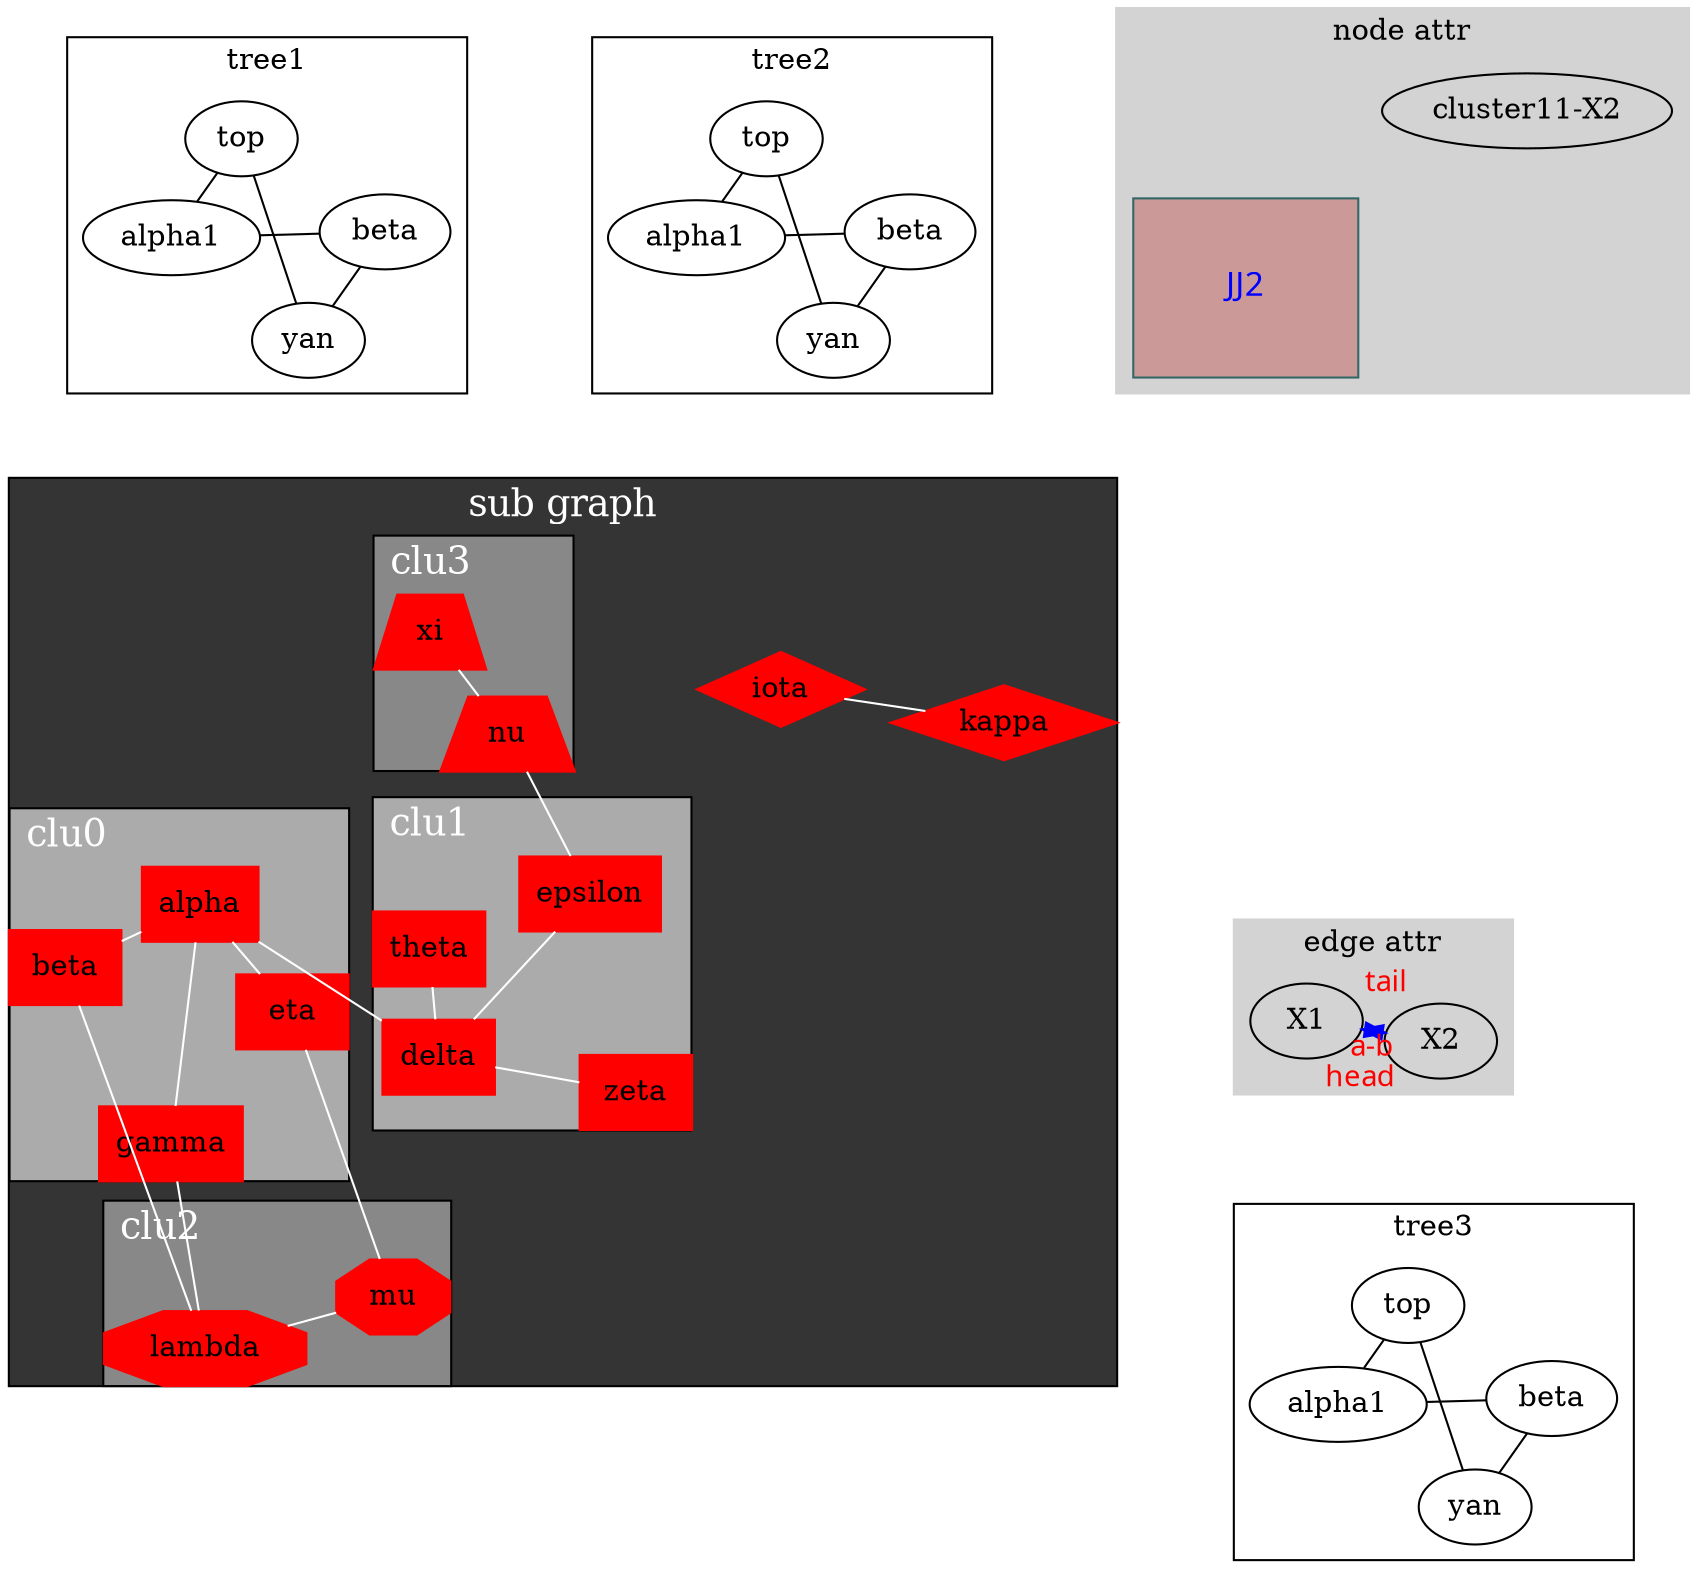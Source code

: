 graph ni {
	layout=fdp
	subgraph cluster11 {
		color=lightgrey style=filled
		label="node attr"
		"cluster11-X1" [label=JJ2 color="#336666" fillcolor="#CC9999" fixedsize=true fontcolor=blue fontname="Migu 1M" fontsize=16 height=1.2 shape=box style="solid,filled" width=1.5]
		"cluster11-X2"
	}
	subgraph cluster10 {
		color=lightgrey style=filled
		label="edge attr"
		ranksep=1.1
		"cluster10-X1" [label=X1]
		"cluster10-X2" [label=X2]
		"cluster10-X1" -- "cluster10-X2" [label="a-b" arrowhead=normal arrowsize=1 arrowtail=normal color=blue dir=both fontcolor=red fontname="Migu 1M" fontsize=14 headlabel=head labelangle=70 labeldistance=2.5 labelfloat=true style=solid taillabel=tail weight=5]
	}
	subgraph cluster12 {
		node [color=red style="solid,filled"]
		edge [color=white]
		label="sub graph"
		labelloc=t
		labeljust=c
		bgcolor="#343434"
		fontcolor=white
		fontsize=18
		style=filled
		rankdir=TB
		margin=0.2
		nodesep=0.5
		ranksep=0.8
		compound=true
		subgraph cluster_0 {
			label=clu0
			labelloc=t
			labeljust=l
			fillcolor="#ababab"
			alpha [label=alpha shape=box]
			beta [label=beta shape=box]
			gamma [label=gamma shape=box]
			eta [label=eta shape=box]
			alpha -- beta
			alpha -- gamma
			alpha -- eta
		}
		subgraph cluster_1 {
			label=clu1
			labelloc=t
			labeljust=l
			fillcolor="#ababab"
			delta [label=delta shape=box]
			epsilon [label=epsilon shape=box]
			zeta [label=zeta shape=box]
			theta [label=theta shape=box]
			delta -- epsilon
			delta -- zeta
			delta -- theta
		}
		subgraph cluster_2 {
			label=clu2
			labelloc=t
			labeljust=l
			fillcolor="#888888"
			lambda [label=lambda shape=octagon]
			mu [label=mu shape=octagon]
			lambda -- mu
		}
		subgraph cluster_3 {
			label=clu3
			labelloc=t
			labeljust=l
			fillcolor="#888888"
			nu [label=nu shape=trapezium]
			xi [label=xi shape=trapezium]
			nu -- xi
		}
		subgraph sg {
			iota [label=iota shape=Mdiamond]
			kappa [label=kappa shape=Mdiamond]
			iota -- kappa
		}
		alpha -- delta
		beta -- lambda
		gamma -- lambda
		epsilon -- nu
		eta -- mu
	}
	subgraph cluster_21 {
		label=tree1
		"cluster_21.alpha1" [label=alpha1]
		"cluster_21.beta" [label=beta]
		"cluster_21.yan" [label=yan]
		"cluster_21.top" [label=top]
		"cluster_21.alpha1" -- "cluster_21.beta"
		"cluster_21.beta" -- "cluster_21.yan"
		"cluster_21.yan" -- "cluster_21.top"
		"cluster_21.top" -- "cluster_21.alpha1"
	}
	subgraph cluster_22 {
		label=tree2
		"cluster_22.alpha1" [label=alpha1]
		"cluster_22.beta" [label=beta]
		"cluster_22.yan" [label=yan]
		"cluster_22.top" [label=top]
		"cluster_22.alpha1" -- "cluster_22.beta"
		"cluster_22.beta" -- "cluster_22.yan"
		"cluster_22.yan" -- "cluster_22.top"
		"cluster_22.top" -- "cluster_22.alpha1"
	}
	subgraph cluster_23 {
		label=tree3
		"cluster_23.alpha1" [label=alpha1]
		"cluster_23.beta" [label=beta]
		"cluster_23.yan" [label=yan]
		"cluster_23.top" [label=top]
		"cluster_23.alpha1" -- "cluster_23.beta"
		"cluster_23.beta" -- "cluster_23.yan"
		"cluster_23.yan" -- "cluster_23.top"
		"cluster_23.top" -- "cluster_23.alpha1"
	}
}
